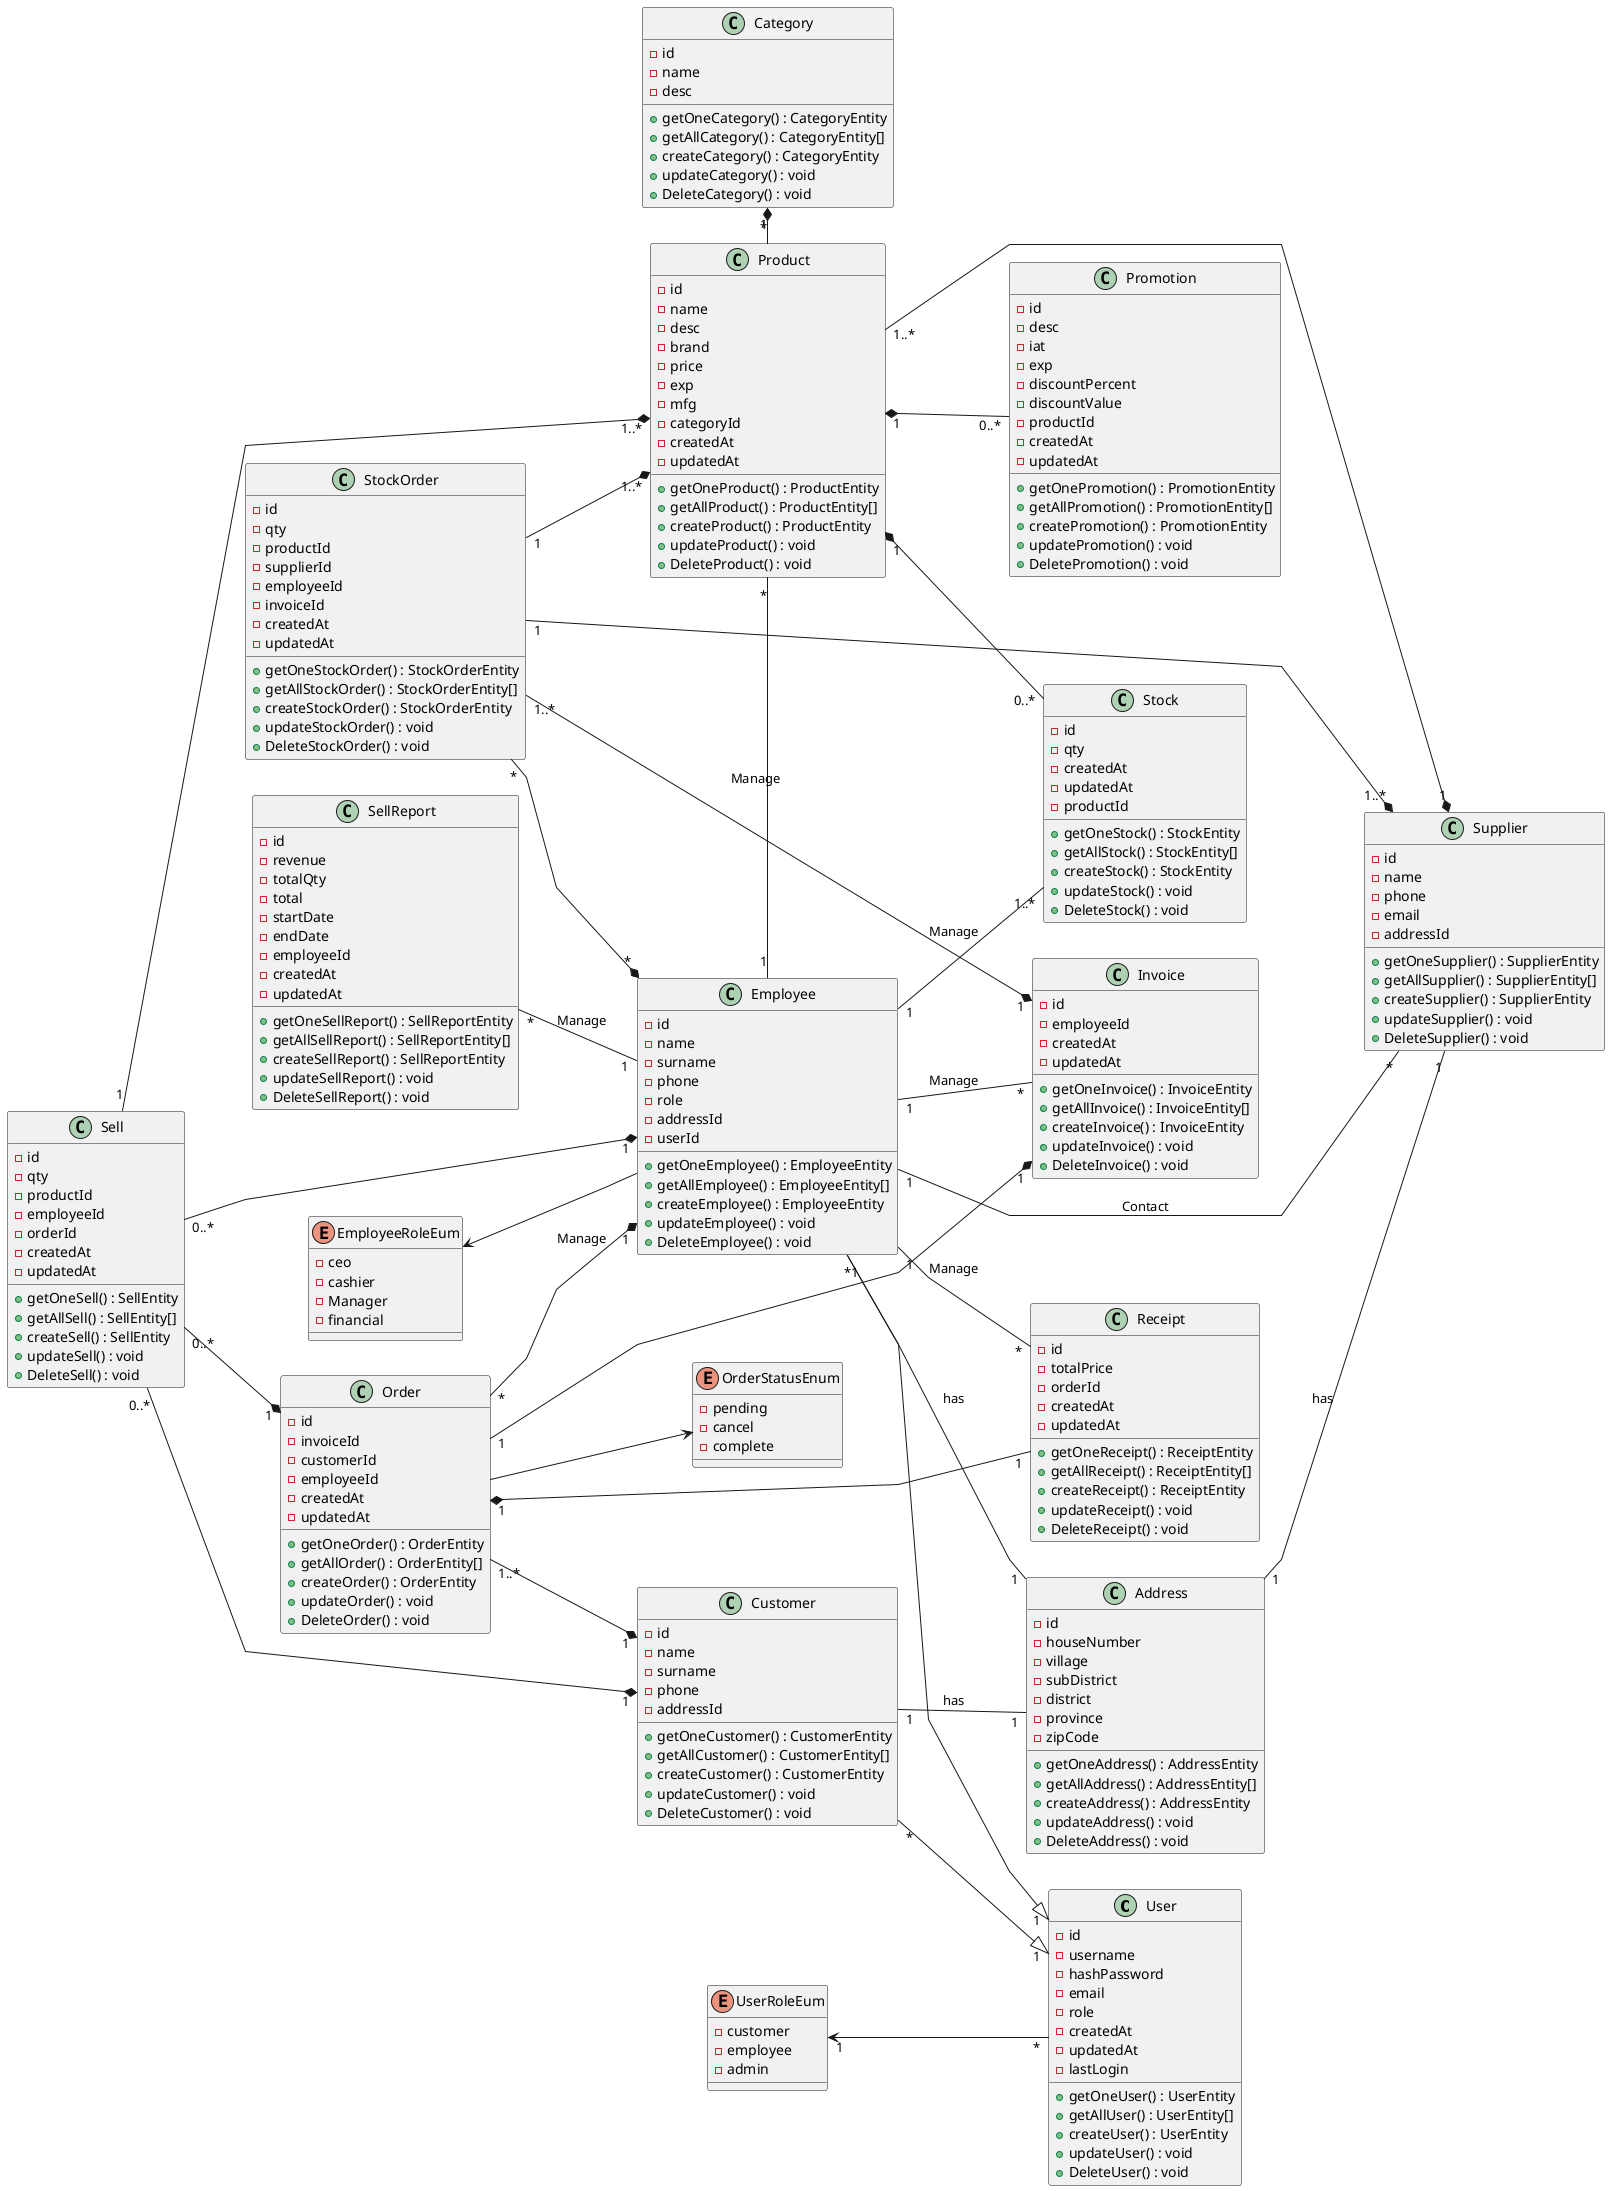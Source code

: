 @startuml
'https://plantuml.com/sequence-diagram
skinparam linetype polyline
'skinparam linetype ortho

'top to bottom direction
left to right direction
'skinparam classAttributeIconSize 0
'Type	       Symbol
'Extension	    <|--
'Composition	*--
'Aggregation	o--

class User {
    - id
    - username
    - hashPassword
    - email
    - role
    - createdAt
    - updatedAt
    - lastLogin

    + getOneUser() : UserEntity
    + getAllUser() : UserEntity[]
    + createUser() : UserEntity
    + updateUser() : void
    + DeleteUser() : void
}
'<<enumeration>>
enum UserRoleEum {
    - customer
    - employee
    - admin
}

class Employee {
    - id
    - name
    - surname
    - phone
    - role
    - addressId
    - userId

    + getOneEmployee() : EmployeeEntity
    + getAllEmployee() : EmployeeEntity[]
    + createEmployee() : EmployeeEntity
    + updateEmployee() : void
    + DeleteEmployee() : void
}

class Customer {
    - id
    - name
    - surname
    - phone
    - addressId

    + getOneCustomer() : CustomerEntity
    + getAllCustomer() : CustomerEntity[]
    + createCustomer() : CustomerEntity
    + updateCustomer() : void
    + DeleteCustomer() : void
}

class Address {
    - id
    - houseNumber
    - village
    - subDistrict
    - district
    - province
    - zipCode

    + getOneAddress() : AddressEntity
    + getAllAddress() : AddressEntity[]
    + createAddress() : AddressEntity
    + updateAddress() : void
    + DeleteAddress() : void
}

class Supplier {
    - id
    - name
    - phone
    - email
    - addressId

    + getOneSupplier() : SupplierEntity
    + getAllSupplier() : SupplierEntity[]
    + createSupplier() : SupplierEntity
    + updateSupplier() : void
    + DeleteSupplier() : void
}

'<<enumeration>>
enum EmployeeRoleEum {
    - ceo
    - cashier
    - Manager
    - financial
}



class Stock {
    - id
    - qty
    - createdAt
    - updatedAt
    - productId

    + getOneStock() : StockEntity
    + getAllStock() : StockEntity[]
    + createStock() : StockEntity
    + updateStock() : void
    + DeleteStock() : void
}

class Promotion {
    - id
    - desc
    - iat
    - exp
    - discountPercent
    - discountValue
    - productId
    - createdAt
    - updatedAt

    + getOnePromotion() : PromotionEntity
    + getAllPromotion() : PromotionEntity[]
    + createPromotion() : PromotionEntity
    + updatePromotion() : void
    + DeletePromotion() : void
}

class Product {
    - id
    - name
    - desc
    - brand
    - price
    - exp
    - mfg
    - categoryId
    - createdAt
    - updatedAt

    + getOneProduct() : ProductEntity
    + getAllProduct() : ProductEntity[]
    + createProduct() : ProductEntity
    + updateProduct() : void
    + DeleteProduct() : void
}

class Category {
    - id
    - name
    - desc

    + getOneCategory() : CategoryEntity
    + getAllCategory() : CategoryEntity[]
    + createCategory() : CategoryEntity
    + updateCategory() : void
    + DeleteCategory() : void
}

class Invoice {
    - id
    - employeeId
    - createdAt
    - updatedAt

    + getOneInvoice() : InvoiceEntity
    + getAllInvoice() : InvoiceEntity[]
    + createInvoice() : InvoiceEntity
    + updateInvoice() : void
    + DeleteInvoice() : void
}

class Order {
    - id
    - invoiceId
    - customerId
    - employeeId
    - createdAt
    - updatedAt

    + getOneOrder() : OrderEntity
    + getAllOrder() : OrderEntity[]
    + createOrder() : OrderEntity
    + updateOrder() : void
    + DeleteOrder() : void
}

enum OrderStatusEnum {
    - pending
    - cancel
    - complete
}

class Sell {
    - id
    - qty
    - productId
    - employeeId
    - orderId
    - createdAt
    - updatedAt

    + getOneSell() : SellEntity
    + getAllSell() : SellEntity[]
    + createSell() : SellEntity
    + updateSell() : void
    + DeleteSell() : void
}

class Receipt {
    - id
    - totalPrice
    - orderId
    - createdAt
    - updatedAt


    + getOneReceipt() : ReceiptEntity
    + getAllReceipt() : ReceiptEntity[]
    + createReceipt() : ReceiptEntity
    + updateReceipt() : void
    + DeleteReceipt() : void

}


'class Transaction {
'    - id
'    - status
'    - createdAt
'    - updatedAt
'
'    + getOneTransaction() : TransactionEntity
'    + getAllTransaction() : TransactionEntity[]
'    + createTransaction() : TransactionEntity
'    + updateTransaction() : void
'    + DeleteTransaction() : void
'}
'enum transactionStatusEnum {
'    - pending
'    - cancel
'    - complete
'}

class SellReport {
    - id
    - revenue
    - totalQty
    - total
    - startDate
    - endDate
    - employeeId
    - createdAt
    - updatedAt

    + getOneSellReport() : SellReportEntity
    + getAllSellReport() : SellReportEntity[]
    + createSellReport() : SellReportEntity
    + updateSellReport() : void
    + DeleteSellReport() : void
}

class StockOrder {
    - id
    - qty
    - productId
    - supplierId
    - employeeId
    - invoiceId
    - createdAt
    - updatedAt

    + getOneStockOrder() : StockOrderEntity
    + getAllStockOrder() : StockOrderEntity[]
    + createStockOrder() : StockOrderEntity
    + updateStockOrder() : void
    + DeleteStockOrder() : void
}


User "*" -up-> "1" UserRoleEum
Employee "*" --|> "1"   User
Customer "*" -right-|> "1"   User

Product "1" *-- "0..*" Stock
Product "*" -right- "1" Employee : "Manage"

Employee "1" -- "1..*" Stock : "Manage"

Product "*" -left-* "1" Category
Product "1..*" --* "1" Supplier

'Transaction "1" *-- "1" Invoice
'Transaction "1" *-- "1" Receipt
'Employee "1" *-- "0..1" Transaction
'Customer "1" *-- "0..1" Transaction
'Order "1..*" --*  "1" Transaction
'Transaction  -left->  transactionStatusEnum
'Sell "1..*" --* "1" Transaction

Sell "0..*" --* "1" Employee
Sell "0..*" --* "1" Customer

Sell "0..*" --* "1" Order
Sell "1" --* "1..*" Product


'Receipt "0..*" --* "1" Customer
'Receipt "0..*" --* "1" Employee


Order "1" *-- "1" Receipt
Order "1..*" --* "1" Customer
Order --> OrderStatusEnum
Order "1" --* "1" Invoice

'Order "1" -- "*" Stock : "check"

Employee  -up->  EmployeeRoleEum

Employee "1" -- "*" Invoice : "Manage"
Employee "1" -- "*" Receipt : "Manage"

Employee "1" -- "*" Supplier : "Contact"
Order "*" --* "1" Employee : "Manage"



Promotion "0..*" -up-* "1" Product

Address "1" -- "1" Supplier : "has"
Customer "1" -- "1" Address : "has"
Employee "1" -- "1" Address : "has"

StockOrder "1..*" --* "1" Invoice

StockOrder "1" --* "1..*" Product
StockOrder "*" --* "*" Employee
StockOrder "1" -right-* "1..*" Supplier

SellReport "*" -- "1" Employee : "Manage"



@enduml